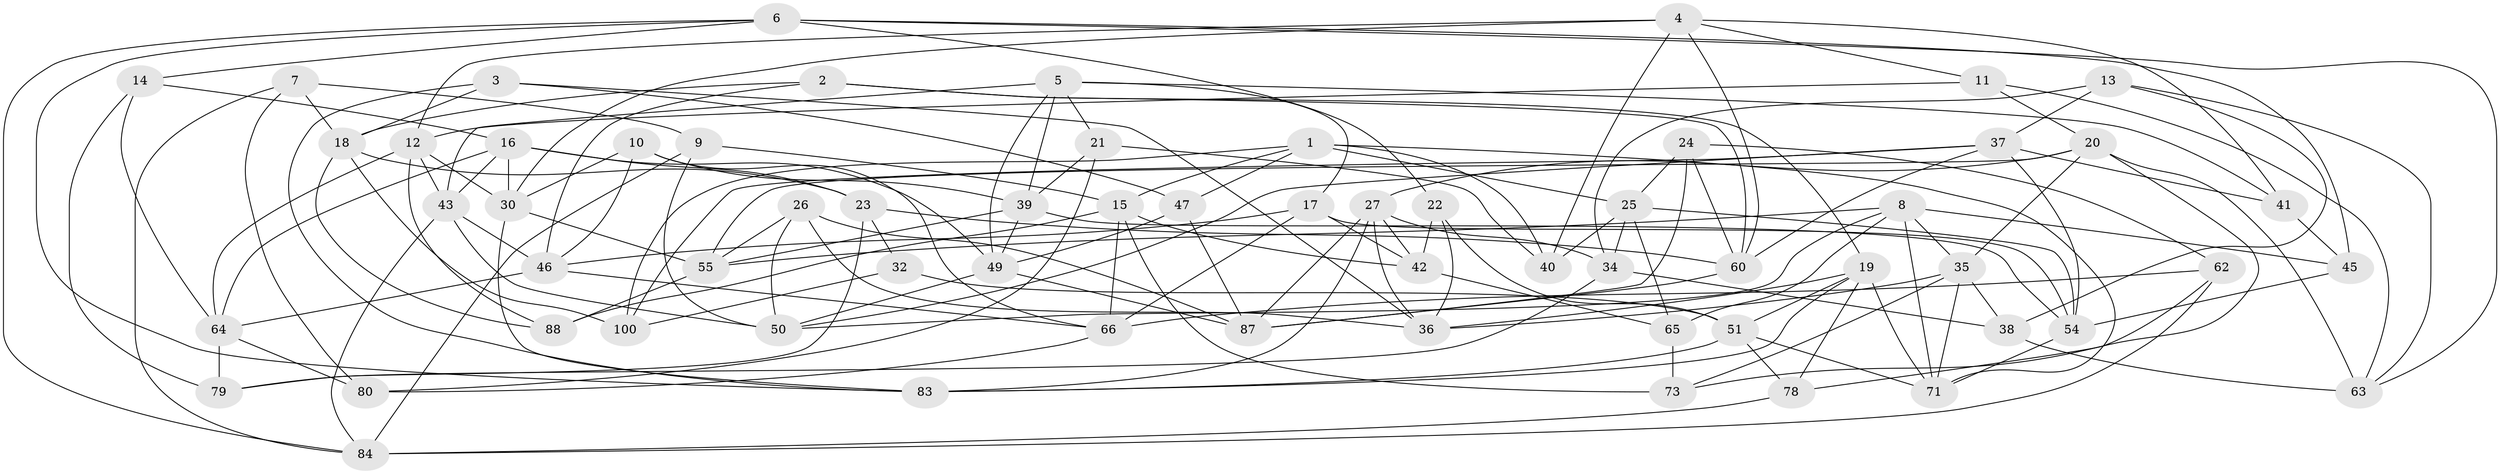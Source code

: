 // original degree distribution, {4: 1.0}
// Generated by graph-tools (version 1.1) at 2025/42/03/06/25 10:42:19]
// undirected, 63 vertices, 160 edges
graph export_dot {
graph [start="1"]
  node [color=gray90,style=filled];
  1 [super="+89"];
  2;
  3;
  4 [super="+68"];
  5 [super="+57"];
  6 [super="+31"];
  7;
  8 [super="+28"];
  9;
  10;
  11;
  12 [super="+56"];
  13;
  14;
  15 [super="+61"];
  16 [super="+95"];
  17 [super="+74"];
  18 [super="+53"];
  19 [super="+59"];
  20 [super="+81"];
  21;
  22;
  23 [super="+44"];
  24;
  25 [super="+52"];
  26;
  27 [super="+29"];
  30 [super="+33"];
  32;
  34 [super="+75"];
  35 [super="+76"];
  36 [super="+96"];
  37 [super="+48"];
  38 [super="+69"];
  39 [super="+67"];
  40;
  41;
  42 [super="+58"];
  43 [super="+72"];
  45;
  46 [super="+77"];
  47;
  49 [super="+101"];
  50 [super="+90"];
  51 [super="+86"];
  54 [super="+70"];
  55 [super="+85"];
  60 [super="+93"];
  62;
  63 [super="+97"];
  64 [super="+92"];
  65;
  66 [super="+82"];
  71 [super="+91"];
  73;
  78;
  79;
  80;
  83 [super="+98"];
  84 [super="+94"];
  87 [super="+99"];
  88;
  100;
  1 -- 100;
  1 -- 47;
  1 -- 40;
  1 -- 15;
  1 -- 25;
  1 -- 71;
  2 -- 46;
  2 -- 18;
  2 -- 19;
  2 -- 60;
  3 -- 83;
  3 -- 47;
  3 -- 18;
  3 -- 36;
  4 -- 30;
  4 -- 12;
  4 -- 40;
  4 -- 41;
  4 -- 11;
  4 -- 60;
  5 -- 41;
  5 -- 21;
  5 -- 43;
  5 -- 17;
  5 -- 49;
  5 -- 39;
  6 -- 22;
  6 -- 45;
  6 -- 83;
  6 -- 84;
  6 -- 63;
  6 -- 14;
  7 -- 9;
  7 -- 18;
  7 -- 84;
  7 -- 80;
  8 -- 65;
  8 -- 71;
  8 -- 50;
  8 -- 35;
  8 -- 45;
  8 -- 55;
  9 -- 15;
  9 -- 84;
  9 -- 50;
  10 -- 39;
  10 -- 66;
  10 -- 30;
  10 -- 46;
  11 -- 12;
  11 -- 63;
  11 -- 20;
  12 -- 64;
  12 -- 88;
  12 -- 43;
  12 -- 30;
  13 -- 38;
  13 -- 37;
  13 -- 34;
  13 -- 63;
  14 -- 64;
  14 -- 79;
  14 -- 16;
  15 -- 42;
  15 -- 73;
  15 -- 88;
  15 -- 66;
  16 -- 49;
  16 -- 23;
  16 -- 30;
  16 -- 64;
  16 -- 43;
  17 -- 42 [weight=2];
  17 -- 66;
  17 -- 54;
  17 -- 46;
  18 -- 100;
  18 -- 88;
  18 -- 23;
  19 -- 78;
  19 -- 83;
  19 -- 51;
  19 -- 36;
  19 -- 71;
  20 -- 27;
  20 -- 55;
  20 -- 73;
  20 -- 35;
  20 -- 63;
  21 -- 40;
  21 -- 80;
  21 -- 39;
  22 -- 51;
  22 -- 42;
  22 -- 36;
  23 -- 79;
  23 -- 32 [weight=2];
  23 -- 60;
  24 -- 62;
  24 -- 87;
  24 -- 60;
  24 -- 25;
  25 -- 40;
  25 -- 54;
  25 -- 34;
  25 -- 65;
  26 -- 55;
  26 -- 36;
  26 -- 50;
  26 -- 87;
  27 -- 87;
  27 -- 34;
  27 -- 36;
  27 -- 42;
  27 -- 83;
  30 -- 83;
  30 -- 55;
  32 -- 51;
  32 -- 100;
  34 -- 38 [weight=2];
  34 -- 79;
  35 -- 73;
  35 -- 38;
  35 -- 71;
  35 -- 36;
  37 -- 50;
  37 -- 41;
  37 -- 100;
  37 -- 54;
  37 -- 60;
  38 -- 63 [weight=2];
  39 -- 54;
  39 -- 49;
  39 -- 55;
  41 -- 45;
  42 -- 65;
  43 -- 84;
  43 -- 50;
  43 -- 46;
  45 -- 54;
  46 -- 64;
  46 -- 66;
  47 -- 49;
  47 -- 87;
  49 -- 50;
  49 -- 87;
  51 -- 83;
  51 -- 71;
  51 -- 78;
  54 -- 71;
  55 -- 88;
  60 -- 87;
  62 -- 66;
  62 -- 78;
  62 -- 84;
  64 -- 79;
  64 -- 80;
  65 -- 73;
  66 -- 80;
  78 -- 84;
}
